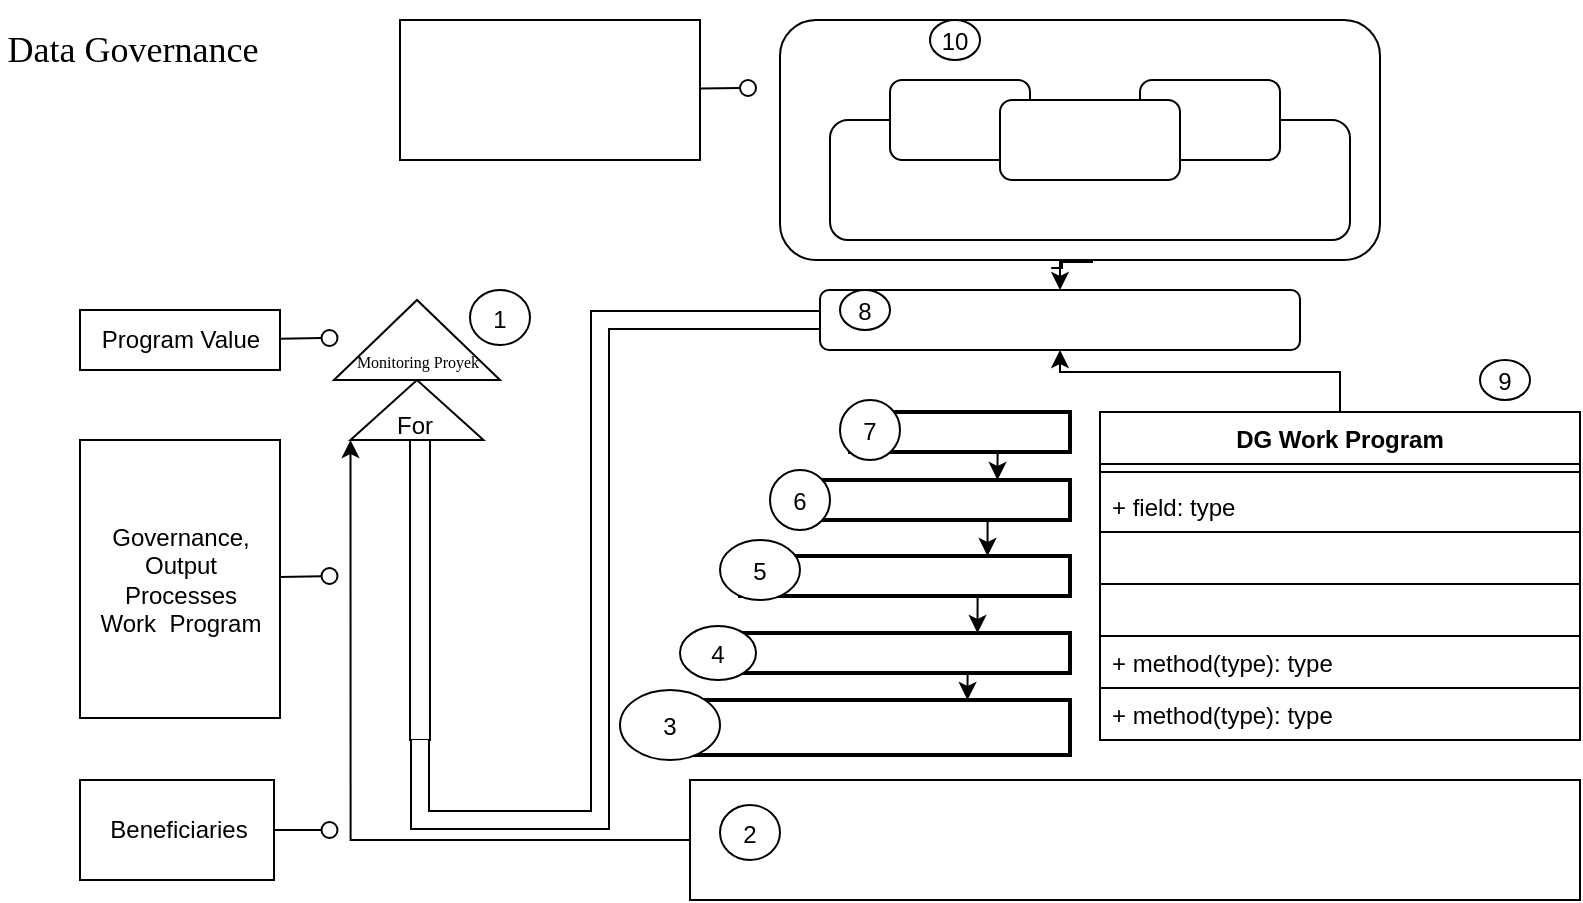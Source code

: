 <mxfile version="24.8.8">
  <diagram name="Page-1" id="YjU8-zHaeqy098PbflD1">
    <mxGraphModel dx="1880" dy="764" grid="1" gridSize="10" guides="1" tooltips="1" connect="1" arrows="1" fold="1" page="1" pageScale="1" pageWidth="850" pageHeight="1100" math="0" shadow="0">
      <root>
        <mxCell id="0" />
        <mxCell id="1" parent="0" />
        <mxCell id="8Xkw_pBzQrpl9iHLKD2P-1" value="&lt;font style=&quot;font-size: 18px;&quot; face=&quot;Times New Roman&quot;&gt;Data Governance&lt;/font&gt;" style="text;html=1;align=center;verticalAlign=middle;whiteSpace=wrap;rounded=0;" vertex="1" parent="1">
          <mxGeometry x="220" y="430" width="133" height="50" as="geometry" />
        </mxCell>
        <mxCell id="8Xkw_pBzQrpl9iHLKD2P-3" value="" style="verticalLabelPosition=bottom;verticalAlign=top;html=1;shape=mxgraph.basic.acute_triangle;dx=0.5;" vertex="1" parent="1">
          <mxGeometry x="387" y="580" width="83" height="40" as="geometry" />
        </mxCell>
        <mxCell id="8Xkw_pBzQrpl9iHLKD2P-4" value="&lt;font face=&quot;Times New Roman&quot; style=&quot;font-size: 8px;&quot;&gt;Monitoring Proyek&lt;/font&gt;" style="text;html=1;align=center;verticalAlign=middle;whiteSpace=wrap;rounded=0;" vertex="1" parent="1">
          <mxGeometry x="388.75" y="610" width="79.5" as="geometry" />
        </mxCell>
        <mxCell id="8Xkw_pBzQrpl9iHLKD2P-11" value="" style="verticalLabelPosition=bottom;verticalAlign=top;html=1;shape=mxgraph.basic.acute_triangle;dx=0.5;" vertex="1" parent="1">
          <mxGeometry x="395.25" y="620" width="66.5" height="30" as="geometry" />
        </mxCell>
        <mxCell id="8Xkw_pBzQrpl9iHLKD2P-17" value="" style="html=1;points=[[0,0,0,0,5],[0,1,0,0,-5],[1,0,0,0,5],[1,1,0,0,-5]];perimeter=orthogonalPerimeter;outlineConnect=0;targetShapes=umlLifeline;portConstraint=eastwest;newEdgeStyle={&quot;curved&quot;:0,&quot;rounded&quot;:0};" vertex="1" parent="1">
          <mxGeometry x="425" y="650" width="10" height="150" as="geometry" />
        </mxCell>
        <mxCell id="8Xkw_pBzQrpl9iHLKD2P-26" value="" style="shape=filledEdge;curved=0;rounded=0;fixDash=1;endArrow=none;strokeWidth=10;fillColor=#ffffff;edgeStyle=orthogonalEdgeStyle;html=1;" edge="1" parent="1" source="8Xkw_pBzQrpl9iHLKD2P-17">
          <mxGeometry width="60" height="40" relative="1" as="geometry">
            <mxPoint x="430" y="810" as="sourcePoint" />
            <mxPoint x="630" y="590" as="targetPoint" />
            <Array as="points">
              <mxPoint x="430" y="840" />
              <mxPoint x="520" y="840" />
              <mxPoint x="520" y="590" />
            </Array>
          </mxGeometry>
        </mxCell>
        <mxCell id="8Xkw_pBzQrpl9iHLKD2P-28" value="" style="rounded=1;whiteSpace=wrap;html=1;fontFamily=Times New Roman;" vertex="1" parent="1">
          <mxGeometry x="630" y="575" width="240" height="30" as="geometry" />
        </mxCell>
        <mxCell id="8Xkw_pBzQrpl9iHLKD2P-35" value="" style="edgeStyle=orthogonalEdgeStyle;rounded=0;orthogonalLoop=1;jettySize=auto;html=1;exitX=0.452;exitY=1.033;exitDx=0;exitDy=0;exitPerimeter=0;" edge="1" parent="1" source="8Xkw_pBzQrpl9iHLKD2P-30" target="8Xkw_pBzQrpl9iHLKD2P-28">
          <mxGeometry relative="1" as="geometry">
            <mxPoint x="765" y="540" as="sourcePoint" />
            <Array as="points">
              <mxPoint x="751" y="540" />
              <mxPoint x="766" y="540" />
              <mxPoint x="766" y="561" />
              <mxPoint x="750" y="561" />
            </Array>
          </mxGeometry>
        </mxCell>
        <mxCell id="8Xkw_pBzQrpl9iHLKD2P-30" value="" style="rounded=1;whiteSpace=wrap;html=1;" vertex="1" parent="1">
          <mxGeometry x="610" y="440" width="300" height="120" as="geometry" />
        </mxCell>
        <mxCell id="8Xkw_pBzQrpl9iHLKD2P-60" style="edgeStyle=orthogonalEdgeStyle;rounded=0;orthogonalLoop=1;jettySize=auto;html=1;exitX=0.5;exitY=0;exitDx=0;exitDy=0;entryX=0.5;entryY=0;entryDx=0;entryDy=0;" edge="1" parent="1" source="8Xkw_pBzQrpl9iHLKD2P-31" target="8Xkw_pBzQrpl9iHLKD2P-34">
          <mxGeometry relative="1" as="geometry" />
        </mxCell>
        <mxCell id="8Xkw_pBzQrpl9iHLKD2P-31" value="" style="rounded=1;whiteSpace=wrap;html=1;" vertex="1" parent="1">
          <mxGeometry x="635" y="490" width="260" height="60" as="geometry" />
        </mxCell>
        <mxCell id="8Xkw_pBzQrpl9iHLKD2P-32" value="" style="rounded=1;whiteSpace=wrap;html=1;" vertex="1" parent="1">
          <mxGeometry x="665" y="470" width="70" height="40" as="geometry" />
        </mxCell>
        <mxCell id="8Xkw_pBzQrpl9iHLKD2P-33" value="" style="rounded=1;whiteSpace=wrap;html=1;" vertex="1" parent="1">
          <mxGeometry x="790" y="470" width="70" height="40" as="geometry" />
        </mxCell>
        <mxCell id="8Xkw_pBzQrpl9iHLKD2P-34" value="" style="rounded=1;whiteSpace=wrap;html=1;" vertex="1" parent="1">
          <mxGeometry x="720" y="480" width="90" height="40" as="geometry" />
        </mxCell>
        <mxCell id="8Xkw_pBzQrpl9iHLKD2P-53" style="edgeStyle=orthogonalEdgeStyle;rounded=0;orthogonalLoop=1;jettySize=auto;html=1;exitX=0.5;exitY=0;exitDx=0;exitDy=0;" edge="1" parent="1" source="8Xkw_pBzQrpl9iHLKD2P-38" target="8Xkw_pBzQrpl9iHLKD2P-28">
          <mxGeometry relative="1" as="geometry" />
        </mxCell>
        <mxCell id="8Xkw_pBzQrpl9iHLKD2P-38" value="DG Work Program" style="swimlane;fontStyle=1;align=center;verticalAlign=top;childLayout=stackLayout;horizontal=1;startSize=26;horizontalStack=0;resizeParent=1;resizeParentMax=0;resizeLast=0;collapsible=1;marginBottom=0;whiteSpace=wrap;html=1;" vertex="1" parent="1">
          <mxGeometry x="770" y="636" width="240" height="164" as="geometry">
            <mxRectangle x="680" y="700" width="100" height="30" as="alternateBounds" />
          </mxGeometry>
        </mxCell>
        <mxCell id="8Xkw_pBzQrpl9iHLKD2P-40" value="" style="line;strokeWidth=1;fillColor=none;align=left;verticalAlign=middle;spacingTop=-1;spacingLeft=3;spacingRight=3;rotatable=0;labelPosition=right;points=[];portConstraint=eastwest;strokeColor=inherit;" vertex="1" parent="8Xkw_pBzQrpl9iHLKD2P-38">
          <mxGeometry y="26" width="240" height="8" as="geometry" />
        </mxCell>
        <mxCell id="8Xkw_pBzQrpl9iHLKD2P-39" value="+ field: type" style="text;strokeColor=none;fillColor=none;align=left;verticalAlign=top;spacingLeft=4;spacingRight=4;overflow=hidden;rotatable=0;points=[[0,0.5],[1,0.5]];portConstraint=eastwest;whiteSpace=wrap;html=1;" vertex="1" parent="8Xkw_pBzQrpl9iHLKD2P-38">
          <mxGeometry y="34" width="240" height="26" as="geometry" />
        </mxCell>
        <mxCell id="8Xkw_pBzQrpl9iHLKD2P-42" style="text;strokeColor=default;fillColor=none;align=left;verticalAlign=top;spacingLeft=4;spacingRight=4;overflow=hidden;rotatable=0;points=[[0,0.5],[1,0.5]];portConstraint=eastwest;whiteSpace=wrap;html=1;strokeWidth=1;" vertex="1" parent="8Xkw_pBzQrpl9iHLKD2P-38">
          <mxGeometry y="60" width="240" height="26" as="geometry" />
        </mxCell>
        <mxCell id="8Xkw_pBzQrpl9iHLKD2P-43" style="text;align=left;verticalAlign=top;spacingLeft=4;spacingRight=4;overflow=hidden;rotatable=0;points=[[0,0.5],[1,0.5]];portConstraint=eastwest;whiteSpace=wrap;html=1;strokeWidth=1;strokeColor=default;" vertex="1" parent="8Xkw_pBzQrpl9iHLKD2P-38">
          <mxGeometry y="86" width="240" height="26" as="geometry" />
        </mxCell>
        <mxCell id="8Xkw_pBzQrpl9iHLKD2P-41" value="+ method(type): type" style="text;strokeColor=default;fillColor=none;align=left;verticalAlign=top;spacingLeft=4;spacingRight=4;overflow=hidden;rotatable=0;points=[[0,0.5],[1,0.5]];portConstraint=eastwest;whiteSpace=wrap;html=1;strokeWidth=1;" vertex="1" parent="8Xkw_pBzQrpl9iHLKD2P-38">
          <mxGeometry y="112" width="240" height="26" as="geometry" />
        </mxCell>
        <mxCell id="8Xkw_pBzQrpl9iHLKD2P-44" value="+ method(type): type" style="text;strokeColor=none;fillColor=none;align=left;verticalAlign=top;spacingLeft=4;spacingRight=4;overflow=hidden;rotatable=0;points=[[0,0.5],[1,0.5]];portConstraint=eastwest;whiteSpace=wrap;html=1;strokeWidth=1;" vertex="1" parent="8Xkw_pBzQrpl9iHLKD2P-38">
          <mxGeometry y="138" width="240" height="26" as="geometry" />
        </mxCell>
        <mxCell id="8Xkw_pBzQrpl9iHLKD2P-54" style="edgeStyle=orthogonalEdgeStyle;rounded=0;orthogonalLoop=1;jettySize=auto;html=1;exitX=0.5;exitY=1;exitDx=0;exitDy=0;entryX=0.75;entryY=0;entryDx=0;entryDy=0;" edge="1" parent="1" source="8Xkw_pBzQrpl9iHLKD2P-46" target="8Xkw_pBzQrpl9iHLKD2P-47">
          <mxGeometry relative="1" as="geometry" />
        </mxCell>
        <mxCell id="8Xkw_pBzQrpl9iHLKD2P-46" value="" style="swimlane;html=1;startSize=20;fontStyle=0;collapsible=0;horizontal=0;swimlaneLine=1;swimlaneFillColor=#ffffff;strokeWidth=2;whiteSpace=wrap;" vertex="1" parent="1">
          <mxGeometry x="645" y="636" width="110" height="20" as="geometry" />
        </mxCell>
        <mxCell id="8Xkw_pBzQrpl9iHLKD2P-85" value="7" style="ellipse;" vertex="1" parent="8Xkw_pBzQrpl9iHLKD2P-46">
          <mxGeometry x="-5" y="-6" width="30" height="30" as="geometry" />
        </mxCell>
        <mxCell id="8Xkw_pBzQrpl9iHLKD2P-55" style="edgeStyle=orthogonalEdgeStyle;rounded=0;orthogonalLoop=1;jettySize=auto;html=1;exitX=0.75;exitY=1;exitDx=0;exitDy=0;entryX=0.75;entryY=0;entryDx=0;entryDy=0;" edge="1" parent="1" source="8Xkw_pBzQrpl9iHLKD2P-47" target="8Xkw_pBzQrpl9iHLKD2P-48">
          <mxGeometry relative="1" as="geometry" />
        </mxCell>
        <mxCell id="8Xkw_pBzQrpl9iHLKD2P-47" value="" style="swimlane;html=1;startSize=20;fontStyle=0;collapsible=0;horizontal=0;swimlaneLine=1;swimlaneFillColor=#ffffff;strokeWidth=2;whiteSpace=wrap;" vertex="1" parent="1">
          <mxGeometry x="610" y="670" width="145" height="20" as="geometry" />
        </mxCell>
        <mxCell id="8Xkw_pBzQrpl9iHLKD2P-56" style="edgeStyle=orthogonalEdgeStyle;rounded=0;orthogonalLoop=1;jettySize=auto;html=1;exitX=0.75;exitY=1;exitDx=0;exitDy=0;entryX=0.75;entryY=0;entryDx=0;entryDy=0;" edge="1" parent="1" source="8Xkw_pBzQrpl9iHLKD2P-48" target="8Xkw_pBzQrpl9iHLKD2P-49">
          <mxGeometry relative="1" as="geometry" />
        </mxCell>
        <mxCell id="8Xkw_pBzQrpl9iHLKD2P-48" value="" style="swimlane;html=1;startSize=20;fontStyle=0;collapsible=0;horizontal=0;swimlaneLine=1;swimlaneFillColor=#ffffff;strokeWidth=2;whiteSpace=wrap;" vertex="1" parent="1">
          <mxGeometry x="590" y="708" width="165" height="20" as="geometry" />
        </mxCell>
        <mxCell id="8Xkw_pBzQrpl9iHLKD2P-57" style="edgeStyle=orthogonalEdgeStyle;rounded=0;orthogonalLoop=1;jettySize=auto;html=1;exitX=0.75;exitY=1;exitDx=0;exitDy=0;entryX=0.75;entryY=0;entryDx=0;entryDy=0;" edge="1" parent="1" source="8Xkw_pBzQrpl9iHLKD2P-49" target="8Xkw_pBzQrpl9iHLKD2P-50">
          <mxGeometry relative="1" as="geometry" />
        </mxCell>
        <mxCell id="8Xkw_pBzQrpl9iHLKD2P-49" value="" style="swimlane;html=1;startSize=20;fontStyle=0;collapsible=0;horizontal=0;swimlaneLine=1;swimlaneFillColor=#ffffff;strokeWidth=2;whiteSpace=wrap;" vertex="1" parent="1">
          <mxGeometry x="570" y="746.5" width="185" height="20" as="geometry" />
        </mxCell>
        <mxCell id="8Xkw_pBzQrpl9iHLKD2P-50" value="" style="swimlane;html=1;startSize=20;fontStyle=0;collapsible=0;horizontal=0;swimlaneLine=1;swimlaneFillColor=#ffffff;strokeWidth=2;whiteSpace=wrap;" vertex="1" parent="1">
          <mxGeometry x="550" y="780" width="205" height="27.5" as="geometry" />
        </mxCell>
        <mxCell id="8Xkw_pBzQrpl9iHLKD2P-51" value="" style="rounded=0;whiteSpace=wrap;html=1;" vertex="1" parent="1">
          <mxGeometry x="565" y="820" width="445" height="60" as="geometry" />
        </mxCell>
        <mxCell id="8Xkw_pBzQrpl9iHLKD2P-58" style="edgeStyle=orthogonalEdgeStyle;rounded=0;orthogonalLoop=1;jettySize=auto;html=1;exitX=0;exitY=0.5;exitDx=0;exitDy=0;entryX=0;entryY=1;entryDx=0;entryDy=0;entryPerimeter=0;" edge="1" parent="1" source="8Xkw_pBzQrpl9iHLKD2P-51" target="8Xkw_pBzQrpl9iHLKD2P-11">
          <mxGeometry relative="1" as="geometry" />
        </mxCell>
        <mxCell id="8Xkw_pBzQrpl9iHLKD2P-61" value="For" style="text;html=1;align=center;verticalAlign=middle;whiteSpace=wrap;rounded=0;" vertex="1" parent="1">
          <mxGeometry x="400" y="630" width="55" height="26" as="geometry" />
        </mxCell>
        <mxCell id="8Xkw_pBzQrpl9iHLKD2P-63" value="Program Value" style="html=1;rounded=0;" vertex="1" parent="1">
          <mxGeometry x="260" y="585" width="100" height="30" as="geometry" />
        </mxCell>
        <mxCell id="8Xkw_pBzQrpl9iHLKD2P-64" value="" style="endArrow=none;html=1;rounded=0;align=center;verticalAlign=top;endFill=0;labelBackgroundColor=none;endSize=2;" edge="1" source="8Xkw_pBzQrpl9iHLKD2P-63" target="8Xkw_pBzQrpl9iHLKD2P-65" parent="1">
          <mxGeometry relative="1" as="geometry" />
        </mxCell>
        <mxCell id="8Xkw_pBzQrpl9iHLKD2P-65" value="" style="ellipse;html=1;fontSize=11;align=center;fillColor=none;points=[];aspect=fixed;resizable=0;verticalAlign=bottom;labelPosition=center;verticalLabelPosition=top;flipH=1;" vertex="1" parent="1">
          <mxGeometry x="380.75" y="595" width="8" height="8" as="geometry" />
        </mxCell>
        <mxCell id="8Xkw_pBzQrpl9iHLKD2P-70" value="Governance,&lt;br&gt;Output&lt;br&gt;Processes&lt;br&gt;Work&amp;nbsp; Program" style="html=1;rounded=0;" vertex="1" parent="1">
          <mxGeometry x="260" y="650" width="100" height="139" as="geometry" />
        </mxCell>
        <mxCell id="8Xkw_pBzQrpl9iHLKD2P-71" value="" style="endArrow=none;html=1;rounded=0;align=center;verticalAlign=top;endFill=0;labelBackgroundColor=none;endSize=2;" edge="1" source="8Xkw_pBzQrpl9iHLKD2P-70" target="8Xkw_pBzQrpl9iHLKD2P-72" parent="1">
          <mxGeometry relative="1" as="geometry" />
        </mxCell>
        <mxCell id="8Xkw_pBzQrpl9iHLKD2P-72" value="" style="ellipse;html=1;fontSize=11;align=center;fillColor=none;points=[];aspect=fixed;resizable=0;verticalAlign=bottom;labelPosition=center;verticalLabelPosition=top;flipH=1;" vertex="1" parent="1">
          <mxGeometry x="380.75" y="714" width="8" height="8" as="geometry" />
        </mxCell>
        <mxCell id="8Xkw_pBzQrpl9iHLKD2P-75" value="Beneficiaries" style="html=1;rounded=0;" vertex="1" parent="1">
          <mxGeometry x="260" y="820" width="97" height="50" as="geometry" />
        </mxCell>
        <mxCell id="8Xkw_pBzQrpl9iHLKD2P-76" value="" style="endArrow=none;html=1;rounded=0;align=center;verticalAlign=top;endFill=0;labelBackgroundColor=none;endSize=2;" edge="1" source="8Xkw_pBzQrpl9iHLKD2P-75" target="8Xkw_pBzQrpl9iHLKD2P-77" parent="1">
          <mxGeometry relative="1" as="geometry" />
        </mxCell>
        <mxCell id="8Xkw_pBzQrpl9iHLKD2P-77" value="" style="ellipse;html=1;fontSize=11;align=center;fillColor=none;points=[];aspect=fixed;resizable=0;verticalAlign=bottom;labelPosition=center;verticalLabelPosition=top;flipH=1;" vertex="1" parent="1">
          <mxGeometry x="380.75" y="841" width="8" height="8" as="geometry" />
        </mxCell>
        <mxCell id="8Xkw_pBzQrpl9iHLKD2P-78" value="" style="html=1;rounded=0;" vertex="1" parent="1">
          <mxGeometry x="420" y="440" width="150" height="70" as="geometry" />
        </mxCell>
        <mxCell id="8Xkw_pBzQrpl9iHLKD2P-79" value="" style="endArrow=none;html=1;rounded=0;align=center;verticalAlign=top;endFill=0;labelBackgroundColor=none;endSize=2;" edge="1" source="8Xkw_pBzQrpl9iHLKD2P-78" target="8Xkw_pBzQrpl9iHLKD2P-80" parent="1">
          <mxGeometry relative="1" as="geometry" />
        </mxCell>
        <mxCell id="8Xkw_pBzQrpl9iHLKD2P-80" value="" style="ellipse;html=1;fontSize=11;align=center;fillColor=none;points=[];aspect=fixed;resizable=0;verticalAlign=bottom;labelPosition=center;verticalLabelPosition=top;flipH=1;" vertex="1" parent="1">
          <mxGeometry x="590" y="470" width="8" height="8" as="geometry" />
        </mxCell>
        <mxCell id="8Xkw_pBzQrpl9iHLKD2P-81" value="10" style="ellipse;" vertex="1" parent="1">
          <mxGeometry x="685" y="440" width="25" height="20" as="geometry" />
        </mxCell>
        <mxCell id="8Xkw_pBzQrpl9iHLKD2P-82" value="8" style="ellipse;" vertex="1" parent="1">
          <mxGeometry x="640" y="575" width="25" height="20" as="geometry" />
        </mxCell>
        <mxCell id="8Xkw_pBzQrpl9iHLKD2P-83" value="9" style="ellipse;" vertex="1" parent="1">
          <mxGeometry x="960" y="610" width="25" height="20" as="geometry" />
        </mxCell>
        <mxCell id="8Xkw_pBzQrpl9iHLKD2P-86" value="6" style="ellipse;" vertex="1" parent="1">
          <mxGeometry x="605" y="665" width="30" height="30" as="geometry" />
        </mxCell>
        <mxCell id="8Xkw_pBzQrpl9iHLKD2P-87" value="5" style="ellipse;" vertex="1" parent="1">
          <mxGeometry x="580" y="700" width="40" height="30" as="geometry" />
        </mxCell>
        <mxCell id="8Xkw_pBzQrpl9iHLKD2P-89" value="3" style="ellipse;" vertex="1" parent="1">
          <mxGeometry x="530" y="775" width="50" height="35" as="geometry" />
        </mxCell>
        <mxCell id="8Xkw_pBzQrpl9iHLKD2P-88" value="4" style="ellipse;" vertex="1" parent="1">
          <mxGeometry x="560" y="743" width="38" height="27" as="geometry" />
        </mxCell>
        <mxCell id="8Xkw_pBzQrpl9iHLKD2P-91" value="2" style="ellipse;" vertex="1" parent="1">
          <mxGeometry x="580" y="832.5" width="30" height="27.5" as="geometry" />
        </mxCell>
        <mxCell id="8Xkw_pBzQrpl9iHLKD2P-92" value="1" style="ellipse;" vertex="1" parent="1">
          <mxGeometry x="455" y="575" width="30" height="27.5" as="geometry" />
        </mxCell>
      </root>
    </mxGraphModel>
  </diagram>
</mxfile>
